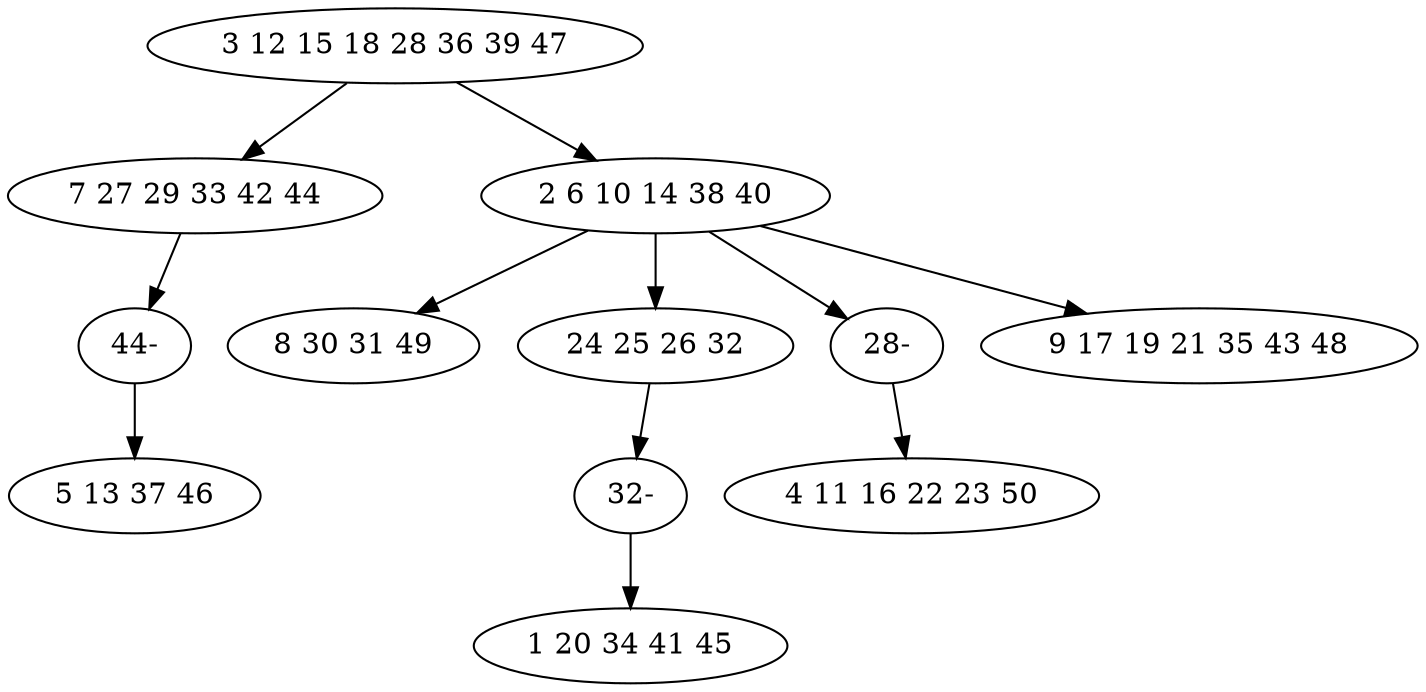 digraph true_tree {
	"0" -> "1"
	"0" -> "2"
	"2" -> "3"
	"2" -> "4"
	"1" -> "11"
	"4" -> "10"
	"2" -> "9"
	"2" -> "8"
	"9" -> "7"
	"10" -> "6"
	"11" -> "5"
	"0" [label="3 12 15 18 28 36 39 47"];
	"1" [label="7 27 29 33 42 44"];
	"2" [label="2 6 10 14 38 40"];
	"3" [label="8 30 31 49"];
	"4" [label="24 25 26 32"];
	"5" [label="5 13 37 46"];
	"6" [label="1 20 34 41 45"];
	"7" [label="4 11 16 22 23 50"];
	"8" [label="9 17 19 21 35 43 48"];
	"9" [label="28-"];
	"10" [label="32-"];
	"11" [label="44-"];
}
